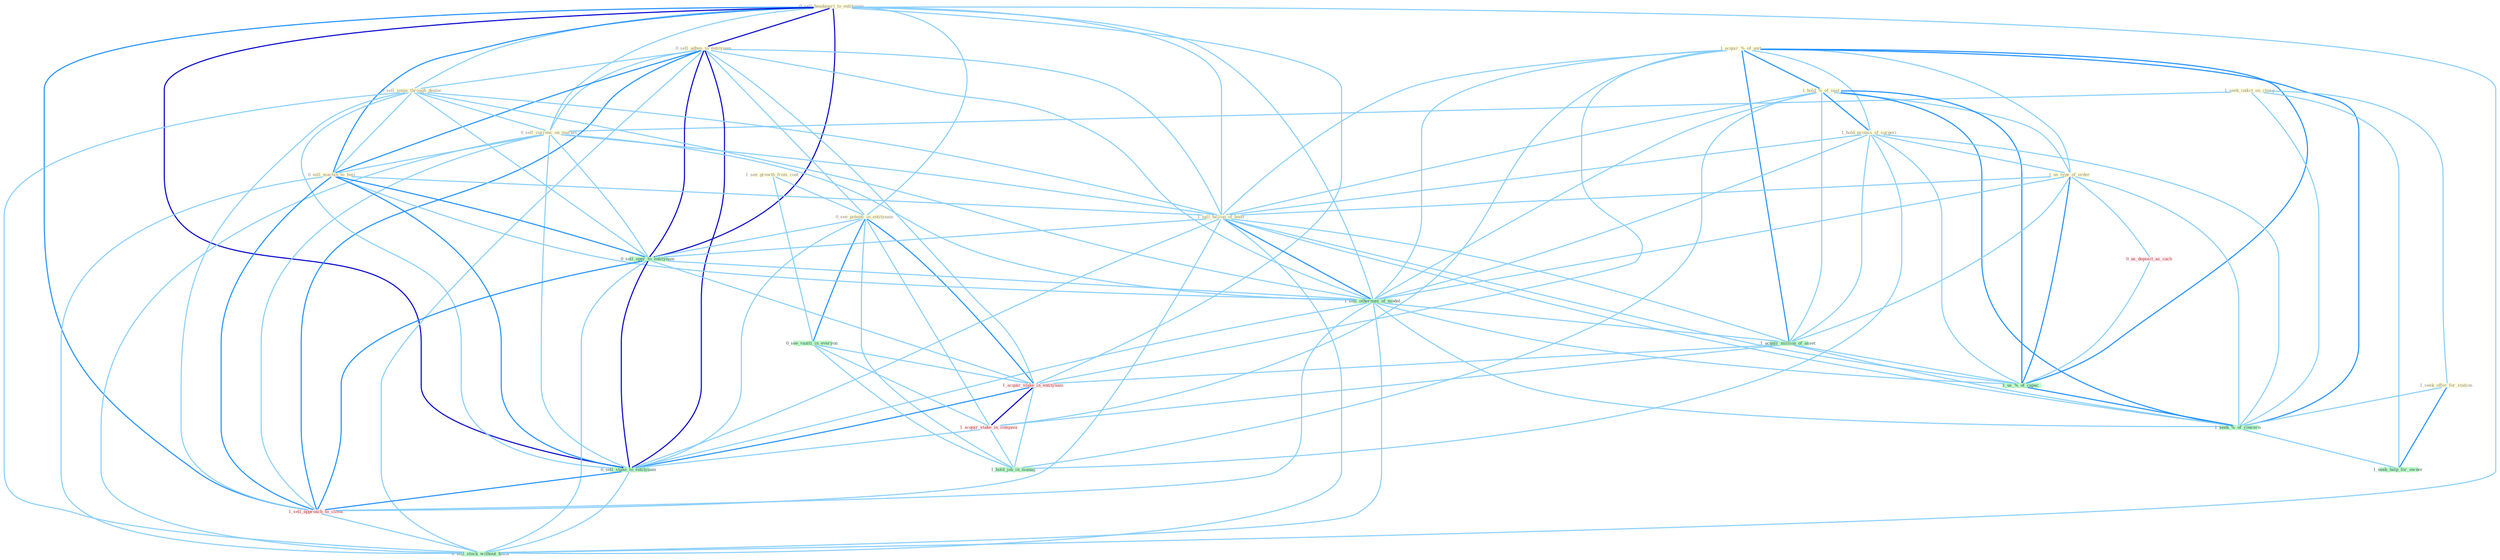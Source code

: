 Graph G{ 
    node
    [shape=polygon,style=filled,width=.5,height=.06,color="#BDFCC9",fixedsize=true,fontsize=4,
    fontcolor="#2f4f4f"];
    {node
    [color="#ffffe0", fontcolor="#8b7d6b"] "1_acquir_%_of_unit " "0_sell_headquart_to_entitynam " "1_see_growth_from_coat " "1_seek_indict_on_charg " "0_sell_adhes_to_entitynam " "1_seek_offer_for_station " "1_hold_%_of_seat " "0_sell_some_through_dealer " "0_see_potenti_in_entitynam " "1_hold_promis_of_surgeri " "0_sell_currenc_on_market " "0_sell_machin_to_busi " "1_us_type_of_order " "1_sell_billion_of_bond "}
{node [color="#fff0f5", fontcolor="#b22222"] "0_us_deposit_as_cach " "1_acquir_stake_in_entitynam " "1_acquir_stake_in_compani " "1_sell_approach_to_client "}
edge [color="#B0E2FF"];

	"1_acquir_%_of_unit " -- "1_hold_%_of_seat " [w="2", color="#1e90ff" , len=0.8];
	"1_acquir_%_of_unit " -- "1_hold_promis_of_surgeri " [w="1", color="#87cefa" ];
	"1_acquir_%_of_unit " -- "1_us_type_of_order " [w="1", color="#87cefa" ];
	"1_acquir_%_of_unit " -- "1_sell_billion_of_bond " [w="1", color="#87cefa" ];
	"1_acquir_%_of_unit " -- "1_sell_othernum_of_model " [w="1", color="#87cefa" ];
	"1_acquir_%_of_unit " -- "1_acquir_million_of_asset " [w="2", color="#1e90ff" , len=0.8];
	"1_acquir_%_of_unit " -- "1_acquir_stake_in_entitynam " [w="1", color="#87cefa" ];
	"1_acquir_%_of_unit " -- "1_acquir_stake_in_compani " [w="1", color="#87cefa" ];
	"1_acquir_%_of_unit " -- "1_us_%_of_capac " [w="2", color="#1e90ff" , len=0.8];
	"1_acquir_%_of_unit " -- "1_seek_%_of_concern " [w="2", color="#1e90ff" , len=0.8];
	"0_sell_headquart_to_entitynam " -- "0_sell_adhes_to_entitynam " [w="3", color="#0000cd" , len=0.6];
	"0_sell_headquart_to_entitynam " -- "0_sell_some_through_dealer " [w="1", color="#87cefa" ];
	"0_sell_headquart_to_entitynam " -- "0_see_potenti_in_entitynam " [w="1", color="#87cefa" ];
	"0_sell_headquart_to_entitynam " -- "0_sell_currenc_on_market " [w="1", color="#87cefa" ];
	"0_sell_headquart_to_entitynam " -- "0_sell_machin_to_busi " [w="2", color="#1e90ff" , len=0.8];
	"0_sell_headquart_to_entitynam " -- "1_sell_billion_of_bond " [w="1", color="#87cefa" ];
	"0_sell_headquart_to_entitynam " -- "0_sell_oper_to_entitynam " [w="3", color="#0000cd" , len=0.6];
	"0_sell_headquart_to_entitynam " -- "1_sell_othernum_of_model " [w="1", color="#87cefa" ];
	"0_sell_headquart_to_entitynam " -- "1_acquir_stake_in_entitynam " [w="1", color="#87cefa" ];
	"0_sell_headquart_to_entitynam " -- "0_sell_stake_to_entitynam " [w="3", color="#0000cd" , len=0.6];
	"0_sell_headquart_to_entitynam " -- "1_sell_approach_to_client " [w="2", color="#1e90ff" , len=0.8];
	"0_sell_headquart_to_entitynam " -- "0_sell_stock_without_hitch " [w="1", color="#87cefa" ];
	"1_see_growth_from_coat " -- "0_see_potenti_in_entitynam " [w="1", color="#87cefa" ];
	"1_see_growth_from_coat " -- "0_see_vaniti_in_everyon " [w="1", color="#87cefa" ];
	"1_seek_indict_on_charg " -- "1_seek_offer_for_station " [w="1", color="#87cefa" ];
	"1_seek_indict_on_charg " -- "0_sell_currenc_on_market " [w="1", color="#87cefa" ];
	"1_seek_indict_on_charg " -- "1_seek_%_of_concern " [w="1", color="#87cefa" ];
	"1_seek_indict_on_charg " -- "1_seek_help_for_owner " [w="1", color="#87cefa" ];
	"0_sell_adhes_to_entitynam " -- "0_sell_some_through_dealer " [w="1", color="#87cefa" ];
	"0_sell_adhes_to_entitynam " -- "0_see_potenti_in_entitynam " [w="1", color="#87cefa" ];
	"0_sell_adhes_to_entitynam " -- "0_sell_currenc_on_market " [w="1", color="#87cefa" ];
	"0_sell_adhes_to_entitynam " -- "0_sell_machin_to_busi " [w="2", color="#1e90ff" , len=0.8];
	"0_sell_adhes_to_entitynam " -- "1_sell_billion_of_bond " [w="1", color="#87cefa" ];
	"0_sell_adhes_to_entitynam " -- "0_sell_oper_to_entitynam " [w="3", color="#0000cd" , len=0.6];
	"0_sell_adhes_to_entitynam " -- "1_sell_othernum_of_model " [w="1", color="#87cefa" ];
	"0_sell_adhes_to_entitynam " -- "1_acquir_stake_in_entitynam " [w="1", color="#87cefa" ];
	"0_sell_adhes_to_entitynam " -- "0_sell_stake_to_entitynam " [w="3", color="#0000cd" , len=0.6];
	"0_sell_adhes_to_entitynam " -- "1_sell_approach_to_client " [w="2", color="#1e90ff" , len=0.8];
	"0_sell_adhes_to_entitynam " -- "0_sell_stock_without_hitch " [w="1", color="#87cefa" ];
	"1_seek_offer_for_station " -- "1_seek_%_of_concern " [w="1", color="#87cefa" ];
	"1_seek_offer_for_station " -- "1_seek_help_for_owner " [w="2", color="#1e90ff" , len=0.8];
	"1_hold_%_of_seat " -- "1_hold_promis_of_surgeri " [w="2", color="#1e90ff" , len=0.8];
	"1_hold_%_of_seat " -- "1_us_type_of_order " [w="1", color="#87cefa" ];
	"1_hold_%_of_seat " -- "1_sell_billion_of_bond " [w="1", color="#87cefa" ];
	"1_hold_%_of_seat " -- "1_sell_othernum_of_model " [w="1", color="#87cefa" ];
	"1_hold_%_of_seat " -- "1_acquir_million_of_asset " [w="1", color="#87cefa" ];
	"1_hold_%_of_seat " -- "1_us_%_of_capac " [w="2", color="#1e90ff" , len=0.8];
	"1_hold_%_of_seat " -- "1_hold_job_in_manag " [w="1", color="#87cefa" ];
	"1_hold_%_of_seat " -- "1_seek_%_of_concern " [w="2", color="#1e90ff" , len=0.8];
	"0_sell_some_through_dealer " -- "0_sell_currenc_on_market " [w="1", color="#87cefa" ];
	"0_sell_some_through_dealer " -- "0_sell_machin_to_busi " [w="1", color="#87cefa" ];
	"0_sell_some_through_dealer " -- "1_sell_billion_of_bond " [w="1", color="#87cefa" ];
	"0_sell_some_through_dealer " -- "0_sell_oper_to_entitynam " [w="1", color="#87cefa" ];
	"0_sell_some_through_dealer " -- "1_sell_othernum_of_model " [w="1", color="#87cefa" ];
	"0_sell_some_through_dealer " -- "0_sell_stake_to_entitynam " [w="1", color="#87cefa" ];
	"0_sell_some_through_dealer " -- "1_sell_approach_to_client " [w="1", color="#87cefa" ];
	"0_sell_some_through_dealer " -- "0_sell_stock_without_hitch " [w="1", color="#87cefa" ];
	"0_see_potenti_in_entitynam " -- "0_sell_oper_to_entitynam " [w="1", color="#87cefa" ];
	"0_see_potenti_in_entitynam " -- "0_see_vaniti_in_everyon " [w="2", color="#1e90ff" , len=0.8];
	"0_see_potenti_in_entitynam " -- "1_acquir_stake_in_entitynam " [w="2", color="#1e90ff" , len=0.8];
	"0_see_potenti_in_entitynam " -- "1_acquir_stake_in_compani " [w="1", color="#87cefa" ];
	"0_see_potenti_in_entitynam " -- "0_sell_stake_to_entitynam " [w="1", color="#87cefa" ];
	"0_see_potenti_in_entitynam " -- "1_hold_job_in_manag " [w="1", color="#87cefa" ];
	"1_hold_promis_of_surgeri " -- "1_us_type_of_order " [w="1", color="#87cefa" ];
	"1_hold_promis_of_surgeri " -- "1_sell_billion_of_bond " [w="1", color="#87cefa" ];
	"1_hold_promis_of_surgeri " -- "1_sell_othernum_of_model " [w="1", color="#87cefa" ];
	"1_hold_promis_of_surgeri " -- "1_acquir_million_of_asset " [w="1", color="#87cefa" ];
	"1_hold_promis_of_surgeri " -- "1_us_%_of_capac " [w="1", color="#87cefa" ];
	"1_hold_promis_of_surgeri " -- "1_hold_job_in_manag " [w="1", color="#87cefa" ];
	"1_hold_promis_of_surgeri " -- "1_seek_%_of_concern " [w="1", color="#87cefa" ];
	"0_sell_currenc_on_market " -- "0_sell_machin_to_busi " [w="1", color="#87cefa" ];
	"0_sell_currenc_on_market " -- "1_sell_billion_of_bond " [w="1", color="#87cefa" ];
	"0_sell_currenc_on_market " -- "0_sell_oper_to_entitynam " [w="1", color="#87cefa" ];
	"0_sell_currenc_on_market " -- "1_sell_othernum_of_model " [w="1", color="#87cefa" ];
	"0_sell_currenc_on_market " -- "0_sell_stake_to_entitynam " [w="1", color="#87cefa" ];
	"0_sell_currenc_on_market " -- "1_sell_approach_to_client " [w="1", color="#87cefa" ];
	"0_sell_currenc_on_market " -- "0_sell_stock_without_hitch " [w="1", color="#87cefa" ];
	"0_sell_machin_to_busi " -- "1_sell_billion_of_bond " [w="1", color="#87cefa" ];
	"0_sell_machin_to_busi " -- "0_sell_oper_to_entitynam " [w="2", color="#1e90ff" , len=0.8];
	"0_sell_machin_to_busi " -- "1_sell_othernum_of_model " [w="1", color="#87cefa" ];
	"0_sell_machin_to_busi " -- "0_sell_stake_to_entitynam " [w="2", color="#1e90ff" , len=0.8];
	"0_sell_machin_to_busi " -- "1_sell_approach_to_client " [w="2", color="#1e90ff" , len=0.8];
	"0_sell_machin_to_busi " -- "0_sell_stock_without_hitch " [w="1", color="#87cefa" ];
	"1_us_type_of_order " -- "1_sell_billion_of_bond " [w="1", color="#87cefa" ];
	"1_us_type_of_order " -- "1_sell_othernum_of_model " [w="1", color="#87cefa" ];
	"1_us_type_of_order " -- "1_acquir_million_of_asset " [w="1", color="#87cefa" ];
	"1_us_type_of_order " -- "0_us_deposit_as_cach " [w="1", color="#87cefa" ];
	"1_us_type_of_order " -- "1_us_%_of_capac " [w="2", color="#1e90ff" , len=0.8];
	"1_us_type_of_order " -- "1_seek_%_of_concern " [w="1", color="#87cefa" ];
	"1_sell_billion_of_bond " -- "0_sell_oper_to_entitynam " [w="1", color="#87cefa" ];
	"1_sell_billion_of_bond " -- "1_sell_othernum_of_model " [w="2", color="#1e90ff" , len=0.8];
	"1_sell_billion_of_bond " -- "1_acquir_million_of_asset " [w="1", color="#87cefa" ];
	"1_sell_billion_of_bond " -- "0_sell_stake_to_entitynam " [w="1", color="#87cefa" ];
	"1_sell_billion_of_bond " -- "1_us_%_of_capac " [w="1", color="#87cefa" ];
	"1_sell_billion_of_bond " -- "1_sell_approach_to_client " [w="1", color="#87cefa" ];
	"1_sell_billion_of_bond " -- "0_sell_stock_without_hitch " [w="1", color="#87cefa" ];
	"1_sell_billion_of_bond " -- "1_seek_%_of_concern " [w="1", color="#87cefa" ];
	"0_sell_oper_to_entitynam " -- "1_sell_othernum_of_model " [w="1", color="#87cefa" ];
	"0_sell_oper_to_entitynam " -- "1_acquir_stake_in_entitynam " [w="1", color="#87cefa" ];
	"0_sell_oper_to_entitynam " -- "0_sell_stake_to_entitynam " [w="3", color="#0000cd" , len=0.6];
	"0_sell_oper_to_entitynam " -- "1_sell_approach_to_client " [w="2", color="#1e90ff" , len=0.8];
	"0_sell_oper_to_entitynam " -- "0_sell_stock_without_hitch " [w="1", color="#87cefa" ];
	"1_sell_othernum_of_model " -- "1_acquir_million_of_asset " [w="1", color="#87cefa" ];
	"1_sell_othernum_of_model " -- "0_sell_stake_to_entitynam " [w="1", color="#87cefa" ];
	"1_sell_othernum_of_model " -- "1_us_%_of_capac " [w="1", color="#87cefa" ];
	"1_sell_othernum_of_model " -- "1_sell_approach_to_client " [w="1", color="#87cefa" ];
	"1_sell_othernum_of_model " -- "0_sell_stock_without_hitch " [w="1", color="#87cefa" ];
	"1_sell_othernum_of_model " -- "1_seek_%_of_concern " [w="1", color="#87cefa" ];
	"0_see_vaniti_in_everyon " -- "1_acquir_stake_in_entitynam " [w="1", color="#87cefa" ];
	"0_see_vaniti_in_everyon " -- "1_acquir_stake_in_compani " [w="1", color="#87cefa" ];
	"0_see_vaniti_in_everyon " -- "1_hold_job_in_manag " [w="1", color="#87cefa" ];
	"1_acquir_million_of_asset " -- "1_acquir_stake_in_entitynam " [w="1", color="#87cefa" ];
	"1_acquir_million_of_asset " -- "1_acquir_stake_in_compani " [w="1", color="#87cefa" ];
	"1_acquir_million_of_asset " -- "1_us_%_of_capac " [w="1", color="#87cefa" ];
	"1_acquir_million_of_asset " -- "1_seek_%_of_concern " [w="1", color="#87cefa" ];
	"0_us_deposit_as_cach " -- "1_us_%_of_capac " [w="1", color="#87cefa" ];
	"1_acquir_stake_in_entitynam " -- "1_acquir_stake_in_compani " [w="3", color="#0000cd" , len=0.6];
	"1_acquir_stake_in_entitynam " -- "0_sell_stake_to_entitynam " [w="2", color="#1e90ff" , len=0.8];
	"1_acquir_stake_in_entitynam " -- "1_hold_job_in_manag " [w="1", color="#87cefa" ];
	"1_acquir_stake_in_compani " -- "0_sell_stake_to_entitynam " [w="1", color="#87cefa" ];
	"1_acquir_stake_in_compani " -- "1_hold_job_in_manag " [w="1", color="#87cefa" ];
	"0_sell_stake_to_entitynam " -- "1_sell_approach_to_client " [w="2", color="#1e90ff" , len=0.8];
	"0_sell_stake_to_entitynam " -- "0_sell_stock_without_hitch " [w="1", color="#87cefa" ];
	"1_us_%_of_capac " -- "1_seek_%_of_concern " [w="2", color="#1e90ff" , len=0.8];
	"1_sell_approach_to_client " -- "0_sell_stock_without_hitch " [w="1", color="#87cefa" ];
	"1_seek_%_of_concern " -- "1_seek_help_for_owner " [w="1", color="#87cefa" ];
}